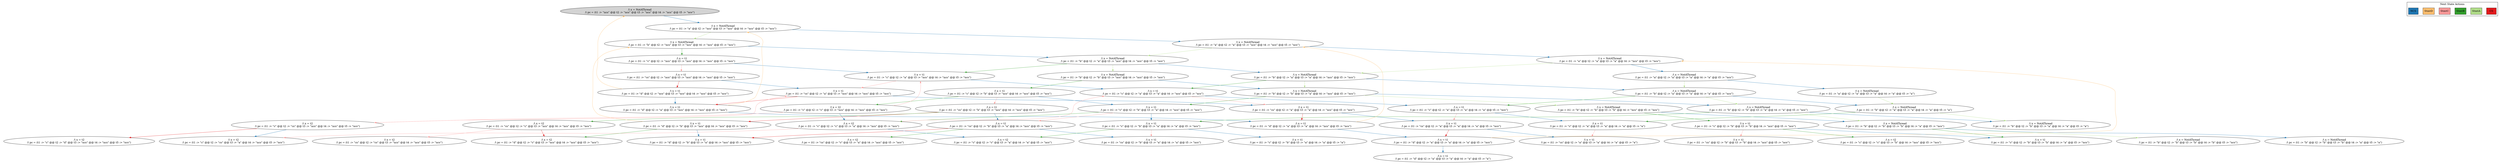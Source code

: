 strict digraph DiskGraph {
edge [colorscheme="paired12"]
nodesep=0.35;
subgraph cluster_graph {
color="white";
6240614533741990357 [label="/\\ x = NotAThread\n/\\ pc = (t1 :> \"ncs\" @@ t2 :> \"ncs\" @@ t3 :> \"ncs\" @@ t4 :> \"ncs\" @@ t5 :> \"ncs\")",style = filled]
6240614533741990357 -> -4073771047171965231 [label="",color="2",fontcolor="2"];
-4073771047171965231 [label="/\\ x = NotAThread\n/\\ pc = (t1 :> \"a\" @@ t2 :> \"ncs\" @@ t3 :> \"ncs\" @@ t4 :> \"ncs\" @@ t5 :> \"ncs\")"];
-4073771047171965231 -> 7028889303821593151 [label="",color="3",fontcolor="3"];
7028889303821593151 [label="/\\ x = NotAThread\n/\\ pc = (t1 :> \"b\" @@ t2 :> \"ncs\" @@ t3 :> \"ncs\" @@ t4 :> \"ncs\" @@ t5 :> \"ncs\")"];
6240614533741990357 -> -4073771047171965231 [label="",color="2",fontcolor="2"];
7028889303821593151 -> 2335390937719907938 [label="",color="4",fontcolor="4"];
2335390937719907938 [label="/\\ x = t1\n/\\ pc = (t1 :> \"c\" @@ t2 :> \"ncs\" @@ t3 :> \"ncs\" @@ t4 :> \"ncs\" @@ t5 :> \"ncs\")"];
6240614533741990357 -> -4073771047171965231 [label="",color="2",fontcolor="2"];
-4073771047171965231 -> 7438672921112785568 [label="",color="2",fontcolor="2"];
7438672921112785568 [label="/\\ x = NotAThread\n/\\ pc = (t1 :> \"a\" @@ t2 :> \"a\" @@ t3 :> \"ncs\" @@ t4 :> \"ncs\" @@ t5 :> \"ncs\")"];
6240614533741990357 -> -4073771047171965231 [label="",color="2",fontcolor="2"];
7028889303821593151 -> 3828949891575705999 [label="",color="2",fontcolor="2"];
3828949891575705999 [label="/\\ x = NotAThread\n/\\ pc = (t1 :> \"b\" @@ t2 :> \"a\" @@ t3 :> \"ncs\" @@ t4 :> \"ncs\" @@ t5 :> \"ncs\")"];
2335390937719907938 -> 1026636789754968178 [label="",color="5",fontcolor="5"];
1026636789754968178 [label="/\\ x = t1\n/\\ pc = (t1 :> \"cs\" @@ t2 :> \"ncs\" @@ t3 :> \"ncs\" @@ t4 :> \"ncs\" @@ t5 :> \"ncs\")"];
-4073771047171965231 -> 7438672921112785568 [label="",color="2",fontcolor="2"];
6240614533741990357 -> -4073771047171965231 [label="",color="2",fontcolor="2"];
-4073771047171965231 -> 7438672921112785568 [label="",color="2",fontcolor="2"];
2335390937719907938 -> -1777301794652968636 [label="",color="2",fontcolor="2"];
-1777301794652968636 [label="/\\ x = t1\n/\\ pc = (t1 :> \"c\" @@ t2 :> \"a\" @@ t3 :> \"ncs\" @@ t4 :> \"ncs\" @@ t5 :> \"ncs\")"];
7028889303821593151 -> 3828949891575705999 [label="",color="2",fontcolor="2"];
-4073771047171965231 -> 7438672921112785568 [label="",color="2",fontcolor="2"];
7438672921112785568 -> 3828949891575705999 [label="",color="3",fontcolor="3"];
3828949891575705999 -> -1777301794652968636 [label="",color="4",fontcolor="4"];
2335390937719907938 -> -1777301794652968636 [label="",color="2",fontcolor="2"];
7028889303821593151 -> 3828949891575705999 [label="",color="2",fontcolor="2"];
2335390937719907938 -> -1777301794652968636 [label="",color="2",fontcolor="2"];
3828949891575705999 -> 137672125752672496 [label="",color="3",fontcolor="3"];
137672125752672496 [label="/\\ x = NotAThread\n/\\ pc = (t1 :> \"b\" @@ t2 :> \"b\" @@ t3 :> \"ncs\" @@ t4 :> \"ncs\" @@ t5 :> \"ncs\")"];
7438672921112785568 -> 3828949891575705999 [label="",color="3",fontcolor="3"];
2335390937719907938 -> -1777301794652968636 [label="",color="2",fontcolor="2"];
7028889303821593151 -> 3828949891575705999 [label="",color="2",fontcolor="2"];
1026636789754968178 -> -63118179024345002 [label="",color="6",fontcolor="6"];
-63118179024345002 [label="/\\ x = t1\n/\\ pc = (t1 :> \"d\" @@ t2 :> \"ncs\" @@ t3 :> \"ncs\" @@ t4 :> \"ncs\" @@ t5 :> \"ncs\")"];
3828949891575705999 -> -3166841578158025259 [label="",color="2",fontcolor="2"];
-3166841578158025259 [label="/\\ x = NotAThread\n/\\ pc = (t1 :> \"b\" @@ t2 :> \"a\" @@ t3 :> \"a\" @@ t4 :> \"ncs\" @@ t5 :> \"ncs\")"];
7438672921112785568 -> -3728461290289470515 [label="",color="2",fontcolor="2"];
-3728461290289470515 [label="/\\ x = NotAThread\n/\\ pc = (t1 :> \"a\" @@ t2 :> \"a\" @@ t3 :> \"a\" @@ t4 :> \"ncs\" @@ t5 :> \"ncs\")"];
1026636789754968178 -> -1092615765862081098 [label="",color="2",fontcolor="2"];
-1777301794652968636 -> -1092615765862081098 [label="",color="5",fontcolor="5"];
-1092615765862081098 [label="/\\ x = t1\n/\\ pc = (t1 :> \"cs\" @@ t2 :> \"a\" @@ t3 :> \"ncs\" @@ t4 :> \"ncs\" @@ t5 :> \"ncs\")"];
1026636789754968178 -> -1092615765862081098 [label="",color="2",fontcolor="2"];
3828949891575705999 -> -3166841578158025259 [label="",color="2",fontcolor="2"];
1026636789754968178 -> -1092615765862081098 [label="",color="2",fontcolor="2"];
7438672921112785568 -> -3728461290289470515 [label="",color="2",fontcolor="2"];
1026636789754968178 -> -1092615765862081098 [label="",color="2",fontcolor="2"];
3828949891575705999 -> -3166841578158025259 [label="",color="2",fontcolor="2"];
-1777301794652968636 -> -7424263278696091028 [label="",color="2",fontcolor="2"];
-7424263278696091028 [label="/\\ x = t1\n/\\ pc = (t1 :> \"c\" @@ t2 :> \"a\" @@ t3 :> \"a\" @@ t4 :> \"ncs\" @@ t5 :> \"ncs\")"];
-63118179024345002 -> 6240614533741990357 [label="",color="7",fontcolor="7"];
-63118179024345002 -> -7099847184487343249 [label="",color="2",fontcolor="2"];
-7099847184487343249 [label="/\\ x = t1\n/\\ pc = (t1 :> \"d\" @@ t2 :> \"a\" @@ t3 :> \"ncs\" @@ t4 :> \"ncs\" @@ t5 :> \"ncs\")"];
137672125752672496 -> -5382486203396855189 [label="",color="4",fontcolor="4"];
-5382486203396855189 [label="/\\ x = t1\n/\\ pc = (t1 :> \"c\" @@ t2 :> \"b\" @@ t3 :> \"ncs\" @@ t4 :> \"ncs\" @@ t5 :> \"ncs\")"];
-63118179024345002 -> -7099847184487343249 [label="",color="2",fontcolor="2"];
137672125752672496 -> -5382486203396855189 [label="",color="4",fontcolor="4"];
7438672921112785568 -> -3728461290289470515 [label="",color="2",fontcolor="2"];
137672125752672496 -> -5882530804484412832 [label="",color="2",fontcolor="2"];
-5882530804484412832 [label="/\\ x = NotAThread\n/\\ pc = (t1 :> \"b\" @@ t2 :> \"b\" @@ t3 :> \"a\" @@ t4 :> \"ncs\" @@ t5 :> \"ncs\")"];
-63118179024345002 -> -7099847184487343249 [label="",color="2",fontcolor="2"];
-1777301794652968636 -> -7424263278696091028 [label="",color="2",fontcolor="2"];
-63118179024345002 -> -7099847184487343249 [label="",color="2",fontcolor="2"];
-3166841578158025259 -> -7424263278696091028 [label="",color="4",fontcolor="4"];
-3728461290289470515 -> -3166841578158025259 [label="",color="3",fontcolor="3"];
-1777301794652968636 -> -7424263278696091028 [label="",color="2",fontcolor="2"];
137672125752672496 -> -5882530804484412832 [label="",color="2",fontcolor="2"];
-3728461290289470515 -> -3166841578158025259 [label="",color="3",fontcolor="3"];
-3166841578158025259 -> -5882530804484412832 [label="",color="3",fontcolor="3"];
-3728461290289470515 -> -3166841578158025259 [label="",color="3",fontcolor="3"];
137672125752672496 -> -5882530804484412832 [label="",color="2",fontcolor="2"];
-1092615765862081098 -> -7099847184487343249 [label="",color="6",fontcolor="6"];
-3728461290289470515 -> 5505340153467830585 [label="",color="2",fontcolor="2"];
5505340153467830585 [label="/\\ x = NotAThread\n/\\ pc = (t1 :> \"a\" @@ t2 :> \"a\" @@ t3 :> \"a\" @@ t4 :> \"a\" @@ t5 :> \"ncs\")"];
-3166841578158025259 -> -5882530804484412832 [label="",color="3",fontcolor="3"];
-1092615765862081098 -> -6926972420344544150 [label="",color="2",fontcolor="2"];
-7424263278696091028 -> -6926972420344544150 [label="",color="5",fontcolor="5"];
-6926972420344544150 [label="/\\ x = t1\n/\\ pc = (t1 :> \"cs\" @@ t2 :> \"a\" @@ t3 :> \"a\" @@ t4 :> \"ncs\" @@ t5 :> \"ncs\")"];
-1092615765862081098 -> -6926972420344544150 [label="",color="2",fontcolor="2"];
-1092615765862081098 -> -6926972420344544150 [label="",color="2",fontcolor="2"];
-7424263278696091028 -> 2747389491324353167 [label="",color="2",fontcolor="2"];
2747389491324353167 [label="/\\ x = t1\n/\\ pc = (t1 :> \"c\" @@ t2 :> \"a\" @@ t3 :> \"a\" @@ t4 :> \"a\" @@ t5 :> \"ncs\")"];
-3166841578158025259 -> 9132324052624311745 [label="",color="2",fontcolor="2"];
9132324052624311745 [label="/\\ x = NotAThread\n/\\ pc = (t1 :> \"b\" @@ t2 :> \"a\" @@ t3 :> \"a\" @@ t4 :> \"a\" @@ t5 :> \"ncs\")"];
-3728461290289470515 -> 5505340153467830585 [label="",color="2",fontcolor="2"];
-7424263278696091028 -> 2747389491324353167 [label="",color="2",fontcolor="2"];
-7099847184487343249 -> -4073771047171965231 [label="",color="7",fontcolor="7"];
-5382486203396855189 -> -6715307398433481063 [label="",color="5",fontcolor="5"];
-6715307398433481063 [label="/\\ x = t1\n/\\ pc = (t1 :> \"cs\" @@ t2 :> \"b\" @@ t3 :> \"ncs\" @@ t4 :> \"ncs\" @@ t5 :> \"ncs\")"];
-3166841578158025259 -> 9132324052624311745 [label="",color="2",fontcolor="2"];
-7099847184487343249 -> -8173668941590749722 [label="",color="2",fontcolor="2"];
-8173668941590749722 [label="/\\ x = t1\n/\\ pc = (t1 :> \"d\" @@ t2 :> \"a\" @@ t3 :> \"a\" @@ t4 :> \"ncs\" @@ t5 :> \"ncs\")"];
-5882530804484412832 -> -9170611375030680460 [label="",color="4",fontcolor="4"];
-9170611375030680460 [label="/\\ x = t1\n/\\ pc = (t1 :> \"c\" @@ t2 :> \"b\" @@ t3 :> \"a\" @@ t4 :> \"ncs\" @@ t5 :> \"ncs\")"];
-5382486203396855189 -> 9175517485107620105 [label="",color="4",fontcolor="4"];
9175517485107620105 [label="/\\ x = t2\n/\\ pc = (t1 :> \"c\" @@ t2 :> \"c\" @@ t3 :> \"ncs\" @@ t4 :> \"ncs\" @@ t5 :> \"ncs\")"];
5505340153467830585 -> 9132324052624311745 [label="",color="3",fontcolor="3"];
-5882530804484412832 -> -9170611375030680460 [label="",color="4",fontcolor="4"];
-7099847184487343249 -> -8173668941590749722 [label="",color="2",fontcolor="2"];
5505340153467830585 -> 9132324052624311745 [label="",color="3",fontcolor="3"];
-5382486203396855189 -> -9170611375030680460 [label="",color="2",fontcolor="2"];
5505340153467830585 -> 9132324052624311745 [label="",color="3",fontcolor="3"];
-7099847184487343249 -> -8173668941590749722 [label="",color="2",fontcolor="2"];
-5882530804484412832 -> -6431465842992514478 [label="",color="3",fontcolor="3"];
-6431465842992514478 [label="/\\ x = NotAThread\n/\\ pc = (t1 :> \"b\" @@ t2 :> \"b\" @@ t3 :> \"b\" @@ t4 :> \"ncs\" @@ t5 :> \"ncs\")"];
-6926972420344544150 -> -8173668941590749722 [label="",color="6",fontcolor="6"];
5505340153467830585 -> 9132324052624311745 [label="",color="3",fontcolor="3"];
-5382486203396855189 -> -9170611375030680460 [label="",color="2",fontcolor="2"];
-5882530804484412832 -> 1793395332330921275 [label="",color="2",fontcolor="2"];
1793395332330921275 [label="/\\ x = NotAThread\n/\\ pc = (t1 :> \"b\" @@ t2 :> \"b\" @@ t3 :> \"a\" @@ t4 :> \"a\" @@ t5 :> \"ncs\")"];
-6926972420344544150 -> 9049275299832148457 [label="",color="2",fontcolor="2"];
9049275299832148457 [label="/\\ x = t1\n/\\ pc = (t1 :> \"cs\" @@ t2 :> \"a\" @@ t3 :> \"a\" @@ t4 :> \"a\" @@ t5 :> \"ncs\")"];
-5382486203396855189 -> -9170611375030680460 [label="",color="2",fontcolor="2"];
-5882530804484412832 -> 1793395332330921275 [label="",color="2",fontcolor="2"];
5505340153467830585 -> 8612771125378175150 [label="",color="2",fontcolor="2"];
8612771125378175150 [label="/\\ x = NotAThread\n/\\ pc = (t1 :> \"a\" @@ t2 :> \"a\" @@ t3 :> \"a\" @@ t4 :> \"a\" @@ t5 :> \"a\")"];
9132324052624311745 -> 2747389491324353167 [label="",color="4",fontcolor="4"];
-6926972420344544150 -> 9049275299832148457 [label="",color="2",fontcolor="2"];
9132324052624311745 -> 1793395332330921275 [label="",color="3",fontcolor="3"];
-8173668941590749722 -> 7438672921112785568 [label="",color="7",fontcolor="7"];
-8173668941590749722 -> -6905544732487906777 [label="",color="2",fontcolor="2"];
-6905544732487906777 [label="/\\ x = t1\n/\\ pc = (t1 :> \"d\" @@ t2 :> \"a\" @@ t3 :> \"a\" @@ t4 :> \"a\" @@ t5 :> \"ncs\")"];
-8173668941590749722 -> -6905544732487906777 [label="",color="2",fontcolor="2"];
-9170611375030680460 -> -8677674381937479054 [label="",color="5",fontcolor="5"];
-8677674381937479054 [label="/\\ x = t1\n/\\ pc = (t1 :> \"cs\" @@ t2 :> \"b\" @@ t3 :> \"a\" @@ t4 :> \"ncs\" @@ t5 :> \"ncs\")"];
2747389491324353167 -> 9049275299832148457 [label="",color="5",fontcolor="5"];
-9170611375030680460 -> -7652874762640046430 [label="",color="4",fontcolor="4"];
-7652874762640046430 [label="/\\ x = t2\n/\\ pc = (t1 :> \"c\" @@ t2 :> \"c\" @@ t3 :> \"a\" @@ t4 :> \"ncs\" @@ t5 :> \"ncs\")"];
9132324052624311745 -> 1793395332330921275 [label="",color="3",fontcolor="3"];
-6715307398433481063 -> -3503775608678229952 [label="",color="6",fontcolor="6"];
-3503775608678229952 [label="/\\ x = t1\n/\\ pc = (t1 :> \"d\" @@ t2 :> \"b\" @@ t3 :> \"ncs\" @@ t4 :> \"ncs\" @@ t5 :> \"ncs\")"];
9132324052624311745 -> 1793395332330921275 [label="",color="3",fontcolor="3"];
2747389491324353167 -> -7481996638657825259 [label="",color="2",fontcolor="2"];
-7481996638657825259 [label="/\\ x = t1\n/\\ pc = (t1 :> \"c\" @@ t2 :> \"a\" @@ t3 :> \"a\" @@ t4 :> \"a\" @@ t5 :> \"a\")"];
-9170611375030680460 -> 1511764492899319415 [label="",color="2",fontcolor="2"];
1511764492899319415 [label="/\\ x = t1\n/\\ pc = (t1 :> \"c\" @@ t2 :> \"b\" @@ t3 :> \"a\" @@ t4 :> \"a\" @@ t5 :> \"ncs\")"];
9132324052624311745 -> -1577585329023048624 [label="",color="2",fontcolor="2"];
-1577585329023048624 [label="/\\ x = NotAThread\n/\\ pc = (t1 :> \"b\" @@ t2 :> \"a\" @@ t3 :> \"a\" @@ t4 :> \"a\" @@ t5 :> \"a\")"];
-6715307398433481063 -> -1056344240857587199 [label="",color="4",fontcolor="4"];
-1056344240857587199 [label="/\\ x = t2\n/\\ pc = (t1 :> \"cs\" @@ t2 :> \"c\" @@ t3 :> \"ncs\" @@ t4 :> \"ncs\" @@ t5 :> \"ncs\")"];
-9170611375030680460 -> 1511764492899319415 [label="",color="2",fontcolor="2"];
9175517485107620105 -> -1777301794652968636 [label="",color="5",fontcolor="5"];
1793395332330921275 -> 1511764492899319415 [label="",color="4",fontcolor="4"];
-6431465842992514478 -> -366090429638231103 [label="",color="4",fontcolor="4"];
-366090429638231103 [label="/\\ x = t1\n/\\ pc = (t1 :> \"c\" @@ t2 :> \"b\" @@ t3 :> \"b\" @@ t4 :> \"ncs\" @@ t5 :> \"ncs\")"];
1793395332330921275 -> 1511764492899319415 [label="",color="4",fontcolor="4"];
9175517485107620105 -> 7554228007091478011 [label="",color="5",fontcolor="5"];
7554228007091478011 [label="/\\ x = t2\n/\\ pc = (t1 :> \"c\" @@ t2 :> \"cs\" @@ t3 :> \"ncs\" @@ t4 :> \"ncs\" @@ t5 :> \"ncs\")"];
-6715307398433481063 -> -8677674381937479054 [label="",color="2",fontcolor="2"];
1793395332330921275 -> 6634332672459453827 [label="",color="3",fontcolor="3"];
6634332672459453827 [label="/\\ x = NotAThread\n/\\ pc = (t1 :> \"b\" @@ t2 :> \"b\" @@ t3 :> \"b\" @@ t4 :> \"a\" @@ t5 :> \"ncs\")"];
-6431465842992514478 -> -366090429638231103 [label="",color="4",fontcolor="4"];
-6715307398433481063 -> -8677674381937479054 [label="",color="2",fontcolor="2"];
9175517485107620105 -> -7652874762640046430 [label="",color="2",fontcolor="2"];
1793395332330921275 -> 6634332672459453827 [label="",color="3",fontcolor="3"];
-6715307398433481063 -> -8677674381937479054 [label="",color="2",fontcolor="2"];
-6431465842992514478 -> -366090429638231103 [label="",color="4",fontcolor="4"];
9049275299832148457 -> -6905544732487906777 [label="",color="6",fontcolor="6"];
-6431465842992514478 -> 6634332672459453827 [label="",color="2",fontcolor="2"];
9049275299832148457 -> 3259545971644334993 [label="",color="2",fontcolor="2"];
3259545971644334993 [label="/\\ x = t1\n/\\ pc = (t1 :> \"cs\" @@ t2 :> \"a\" @@ t3 :> \"a\" @@ t4 :> \"a\" @@ t5 :> \"a\")"];
1793395332330921275 -> 1090427331693526996 [label="",color="2",fontcolor="2"];
1090427331693526996 [label="/\\ x = NotAThread\n/\\ pc = (t1 :> \"b\" @@ t2 :> \"b\" @@ t3 :> \"a\" @@ t4 :> \"a\" @@ t5 :> \"a\")"];
9175517485107620105 -> -7652874762640046430 [label="",color="2",fontcolor="2"];
-6431465842992514478 -> 6634332672459453827 [label="",color="2",fontcolor="2"];
9175517485107620105 -> -7652874762640046430 [label="",color="2",fontcolor="2"];
8612771125378175150 -> -1577585329023048624 [label="",color="3",fontcolor="3"];
-7652874762640046430 -> -7424263278696091028 [label="",color="5",fontcolor="5"];
-8677674381937479054 -> -7575743899908215810 [label="",color="6",fontcolor="6"];
-7575743899908215810 [label="/\\ x = t1\n/\\ pc = (t1 :> \"d\" @@ t2 :> \"b\" @@ t3 :> \"a\" @@ t4 :> \"ncs\" @@ t5 :> \"ncs\")"];
-6905544732487906777 -> -3728461290289470515 [label="",color="7",fontcolor="7"];
-7652874762640046430 -> -7862649045918814044 [label="",color="5",fontcolor="5"];
-7862649045918814044 [label="/\\ x = t2\n/\\ pc = (t1 :> \"c\" @@ t2 :> \"cs\" @@ t3 :> \"a\" @@ t4 :> \"ncs\" @@ t5 :> \"ncs\")"];
8612771125378175150 -> -1577585329023048624 [label="",color="3",fontcolor="3"];
-6905544732487906777 -> 7583268812176573955 [label="",color="2",fontcolor="2"];
7583268812176573955 [label="/\\ x = t1\n/\\ pc = (t1 :> \"d\" @@ t2 :> \"a\" @@ t3 :> \"a\" @@ t4 :> \"a\" @@ t5 :> \"a\")"];
-8677674381937479054 -> -5577437793562381014 [label="",color="4",fontcolor="4"];
-5577437793562381014 [label="/\\ x = t2\n/\\ pc = (t1 :> \"cs\" @@ t2 :> \"c\" @@ t3 :> \"a\" @@ t4 :> \"ncs\" @@ t5 :> \"ncs\")"];
8612771125378175150 -> -1577585329023048624 [label="",color="3",fontcolor="3"];
-7652874762640046430 -> 6103696934207837896 [label="",color="2",fontcolor="2"];
6103696934207837896 [label="/\\ x = t2\n/\\ pc = (t1 :> \"c\" @@ t2 :> \"c\" @@ t3 :> \"a\" @@ t4 :> \"a\" @@ t5 :> \"ncs\")"];
-8677674381937479054 -> 5714810731145114897 [label="",color="2",fontcolor="2"];
5714810731145114897 [label="/\\ x = t1\n/\\ pc = (t1 :> \"cs\" @@ t2 :> \"b\" @@ t3 :> \"a\" @@ t4 :> \"a\" @@ t5 :> \"ncs\")"];
-3503775608678229952 -> 7028889303821593151 [label="",color="7",fontcolor="7"];
-7652874762640046430 -> 6103696934207837896 [label="",color="2",fontcolor="2"];
8612771125378175150 -> -1577585329023048624 [label="",color="3",fontcolor="3"];
-7481996638657825259 -> 3259545971644334993 [label="",color="5",fontcolor="5"];
-8677674381937479054 -> 5714810731145114897 [label="",color="2",fontcolor="2"];
-3503775608678229952 -> 1260217548871068725 [label="",color="4",fontcolor="4"];
1260217548871068725 [label="/\\ x = t2\n/\\ pc = (t1 :> \"d\" @@ t2 :> \"c\" @@ t3 :> \"ncs\" @@ t4 :> \"ncs\" @@ t5 :> \"ncs\")"];
1511764492899319415 -> 5714810731145114897 [label="",color="5",fontcolor="5"];
8612771125378175150 -> -1577585329023048624 [label="",color="3",fontcolor="3"];
1511764492899319415 -> 6103696934207837896 [label="",color="4",fontcolor="4"];
-1577585329023048624 -> -7481996638657825259 [label="",color="4",fontcolor="4"];
-1056344240857587199 -> 1260217548871068725 [label="",color="6",fontcolor="6"];
-3503775608678229952 -> -7575743899908215810 [label="",color="2",fontcolor="2"];
-1056344240857587199 -> -3554741481953143000 [label="",color="5",fontcolor="5"];
-3554741481953143000 [label="/\\ x = t2\n/\\ pc = (t1 :> \"cs\" @@ t2 :> \"cs\" @@ t3 :> \"ncs\" @@ t4 :> \"ncs\" @@ t5 :> \"ncs\")"];
-1577585329023048624 -> 1090427331693526996 [label="",color="3",fontcolor="3"];
1511764492899319415 -> 411908419251651307 [label="",color="2",fontcolor="2"];
411908419251651307 [label="/\\ x = t1\n/\\ pc = (t1 :> \"c\" @@ t2 :> \"b\" @@ t3 :> \"a\" @@ t4 :> \"a\" @@ t5 :> \"a\")"];
-1577585329023048624 -> 1090427331693526996 [label="",color="3",fontcolor="3"];
-1577585329023048624 -> 1090427331693526996 [label="",color="3",fontcolor="3"];
-1577585329023048624 -> 1090427331693526996 [label="",color="3",fontcolor="3"];
7554228007091478011 -> -1092615765862081098 [label="",color="5",fontcolor="5"];
7554228007091478011 -> 394200743996889890 [label="",color="6",fontcolor="6"];
394200743996889890 [label="/\\ x = t2\n/\\ pc = (t1 :> \"c\" @@ t2 :> \"d\" @@ t3 :> \"ncs\" @@ t4 :> \"ncs\" @@ t5 :> \"ncs\")"];
7554228007091478011 -> -7862649045918814044 [label="",color="2",fontcolor="2"];
7554228007091478011 -> -7862649045918814044 [label="",color="2",fontcolor="2"];
7554228007091478011 -> -7862649045918814044 [label="",color="2",fontcolor="2"];
6634332672459453827 -> 8261077335698040461 [label="",color="4",fontcolor="4"];
8261077335698040461 [label="/\\ x = t1\n/\\ pc = (t1 :> \"c\" @@ t2 :> \"b\" @@ t3 :> \"b\" @@ t4 :> \"a\" @@ t5 :> \"ncs\")"];
6634332672459453827 -> 8261077335698040461 [label="",color="4",fontcolor="4"];
6634332672459453827 -> 8261077335698040461 [label="",color="4",fontcolor="4"];
6634332672459453827 -> 7649813204732901342 [label="",color="3",fontcolor="3"];
7649813204732901342 [label="/\\ x = NotAThread\n/\\ pc = (t1 :> \"b\" @@ t2 :> \"b\" @@ t3 :> \"b\" @@ t4 :> \"b\" @@ t5 :> \"ncs\")"];
6634332672459453827 -> -1348207953756272416 [label="",color="2",fontcolor="2"];
-1348207953756272416 [label="/\\ x = NotAThread\n/\\ pc = (t1 :> \"b\" @@ t2 :> \"b\" @@ t3 :> \"b\" @@ t4 :> \"a\" @@ t5 :> \"a\")"];
-3503775608678229952 -> -7575743899908215810 [label="",color="2",fontcolor="2"];
-366090429638231103 -> -161384000537621049 [label="",color="5",fontcolor="5"];
-161384000537621049 [label="/\\ x = t1\n/\\ pc = (t1 :> \"cs\" @@ t2 :> \"b\" @@ t3 :> \"b\" @@ t4 :> \"ncs\" @@ t5 :> \"ncs\")"];
-3503775608678229952 -> -7575743899908215810 [label="",color="2",fontcolor="2"];
-366090429638231103 -> -1181185789722871529 [label="",color="4",fontcolor="4"];
-1181185789722871529 [label="/\\ x = t2\n/\\ pc = (t1 :> \"c\" @@ t2 :> \"c\" @@ t3 :> \"b\" @@ t4 :> \"ncs\" @@ t5 :> \"ncs\")"];
-366090429638231103 -> -1181185789722871529 [label="",color="4",fontcolor="4"];
-366090429638231103 -> 8261077335698040461 [label="",color="2",fontcolor="2"];
-366090429638231103 -> 8261077335698040461 [label="",color="2",fontcolor="2"];
{rank = same; 6240614533741990357;}
{rank = same; -4073771047171965231;}
{rank = same; 7028889303821593151;7438672921112785568;}
{rank = same; 2335390937719907938;-3728461290289470515;3828949891575705999;}
{rank = same; -3166841578158025259;1026636789754968178;-1777301794652968636;5505340153467830585;137672125752672496;}
{rank = same; -5382486203396855189;-63118179024345002;-5882530804484412832;-1092615765862081098;8612771125378175150;9132324052624311745;-7424263278696091028;}
{rank = same; -6926972420344544150;-9170611375030680460;-6715307398433481063;2747389491324353167;-6431465842992514478;1793395332330921275;9175517485107620105;-1577585329023048624;-7099847184487343249;}
{rank = same; -7652874762640046430;-1056344240857587199;-366090429638231103;-8173668941590749722;1511764492899319415;9049275299832148457;7554228007091478011;-8677674381937479054;-3503775608678229952;6634332672459453827;-7481996638657825259;}
{rank = same; -6905544732487906777;}
}
subgraph cluster_legend {graph[style=bold];label = "Next State Actions" style="solid"
node [ labeljust="l",colorscheme="paired12",style=filled,shape=record ]
CS [label="CS",fillcolor=6]
StmtA [label="StmtA",fillcolor=3]
StmtB [label="StmtB",fillcolor=4]
StmtC [label="StmtC",fillcolor=5]
StmtD [label="StmtD",fillcolor=7]
NCS [label="NCS",fillcolor=2]
}}